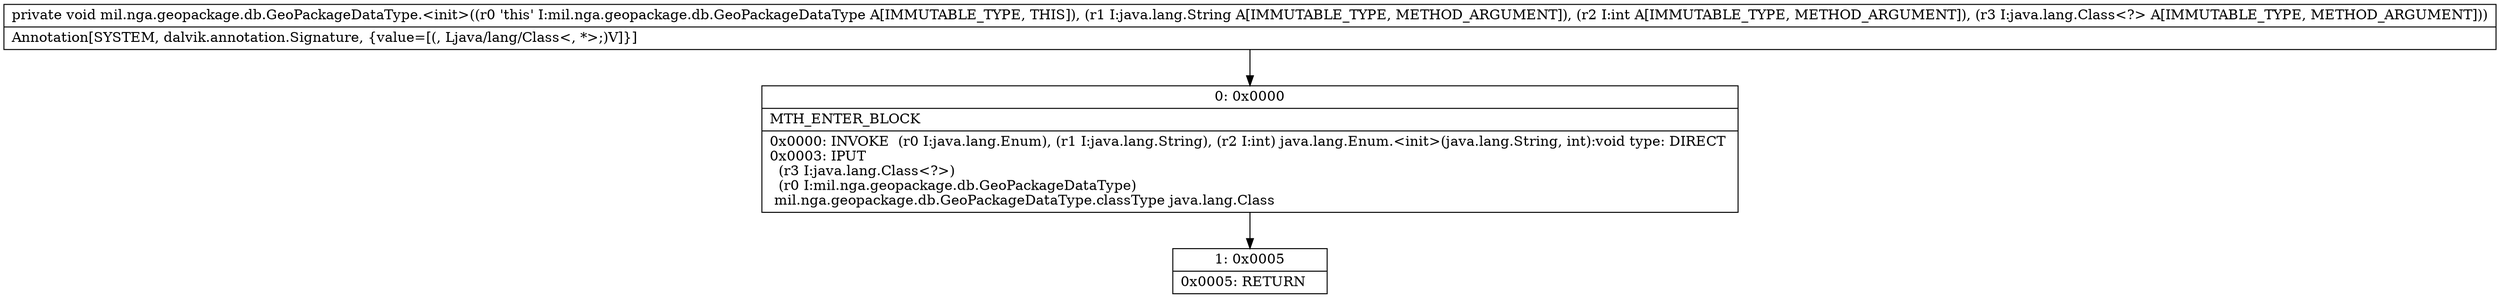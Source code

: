 digraph "CFG formil.nga.geopackage.db.GeoPackageDataType.\<init\>(Ljava\/lang\/String;ILjava\/lang\/Class;)V" {
Node_0 [shape=record,label="{0\:\ 0x0000|MTH_ENTER_BLOCK\l|0x0000: INVOKE  (r0 I:java.lang.Enum), (r1 I:java.lang.String), (r2 I:int) java.lang.Enum.\<init\>(java.lang.String, int):void type: DIRECT \l0x0003: IPUT  \l  (r3 I:java.lang.Class\<?\>)\l  (r0 I:mil.nga.geopackage.db.GeoPackageDataType)\l mil.nga.geopackage.db.GeoPackageDataType.classType java.lang.Class \l}"];
Node_1 [shape=record,label="{1\:\ 0x0005|0x0005: RETURN   \l}"];
MethodNode[shape=record,label="{private void mil.nga.geopackage.db.GeoPackageDataType.\<init\>((r0 'this' I:mil.nga.geopackage.db.GeoPackageDataType A[IMMUTABLE_TYPE, THIS]), (r1 I:java.lang.String A[IMMUTABLE_TYPE, METHOD_ARGUMENT]), (r2 I:int A[IMMUTABLE_TYPE, METHOD_ARGUMENT]), (r3 I:java.lang.Class\<?\> A[IMMUTABLE_TYPE, METHOD_ARGUMENT]))  | Annotation[SYSTEM, dalvik.annotation.Signature, \{value=[(, Ljava\/lang\/Class\<, *\>;)V]\}]\l}"];
MethodNode -> Node_0;
Node_0 -> Node_1;
}

